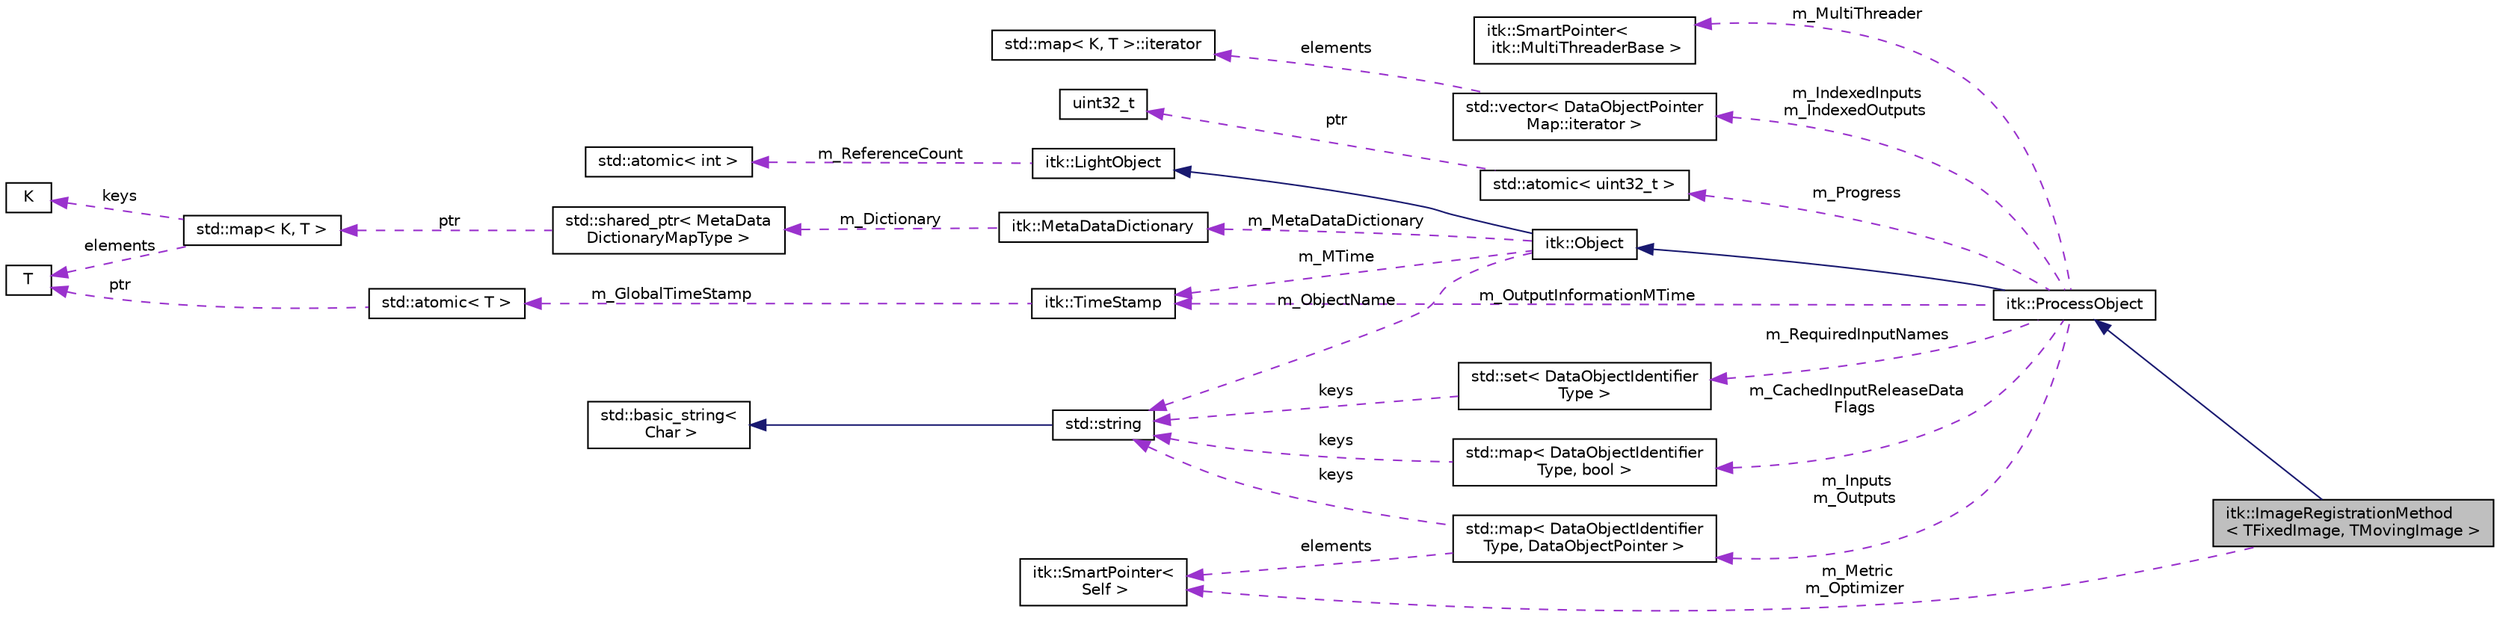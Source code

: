 digraph "itk::ImageRegistrationMethod&lt; TFixedImage, TMovingImage &gt;"
{
 // LATEX_PDF_SIZE
  edge [fontname="Helvetica",fontsize="10",labelfontname="Helvetica",labelfontsize="10"];
  node [fontname="Helvetica",fontsize="10",shape=record];
  rankdir="LR";
  Node1 [label="itk::ImageRegistrationMethod\l\< TFixedImage, TMovingImage \>",height=0.2,width=0.4,color="black", fillcolor="grey75", style="filled", fontcolor="black",tooltip="Base class for Image Registration Methods."];
  Node2 -> Node1 [dir="back",color="midnightblue",fontsize="10",style="solid",fontname="Helvetica"];
  Node2 [label="itk::ProcessObject",height=0.2,width=0.4,color="black", fillcolor="white", style="filled",URL="$classitk_1_1ProcessObject.html",tooltip="The base class for all process objects (source, filters, mappers) in the Insight data processing pipe..."];
  Node3 -> Node2 [dir="back",color="midnightblue",fontsize="10",style="solid",fontname="Helvetica"];
  Node3 [label="itk::Object",height=0.2,width=0.4,color="black", fillcolor="white", style="filled",URL="$classitk_1_1Object.html",tooltip="Base class for most ITK classes."];
  Node4 -> Node3 [dir="back",color="midnightblue",fontsize="10",style="solid",fontname="Helvetica"];
  Node4 [label="itk::LightObject",height=0.2,width=0.4,color="black", fillcolor="white", style="filled",URL="$classitk_1_1LightObject.html",tooltip="Light weight base class for most itk classes."];
  Node5 -> Node4 [dir="back",color="darkorchid3",fontsize="10",style="dashed",label=" m_ReferenceCount" ,fontname="Helvetica"];
  Node5 [label="std::atomic\< int \>",height=0.2,width=0.4,color="black", fillcolor="white", style="filled",tooltip=" "];
  Node6 -> Node3 [dir="back",color="darkorchid3",fontsize="10",style="dashed",label=" m_MTime" ,fontname="Helvetica"];
  Node6 [label="itk::TimeStamp",height=0.2,width=0.4,color="black", fillcolor="white", style="filled",URL="$classitk_1_1TimeStamp.html",tooltip="Generate a unique, increasing time value."];
  Node7 -> Node6 [dir="back",color="darkorchid3",fontsize="10",style="dashed",label=" m_GlobalTimeStamp" ,fontname="Helvetica"];
  Node7 [label="std::atomic\< T \>",height=0.2,width=0.4,color="black", fillcolor="white", style="filled",tooltip=" "];
  Node8 -> Node7 [dir="back",color="darkorchid3",fontsize="10",style="dashed",label=" ptr" ,fontname="Helvetica"];
  Node8 [label="T",height=0.2,width=0.4,color="black", fillcolor="white", style="filled",tooltip=" "];
  Node9 -> Node3 [dir="back",color="darkorchid3",fontsize="10",style="dashed",label=" m_MetaDataDictionary" ,fontname="Helvetica"];
  Node9 [label="itk::MetaDataDictionary",height=0.2,width=0.4,color="black", fillcolor="white", style="filled",URL="$classitk_1_1MetaDataDictionary.html",tooltip="Provides a mechanism for storing a collection of arbitrary data types."];
  Node10 -> Node9 [dir="back",color="darkorchid3",fontsize="10",style="dashed",label=" m_Dictionary" ,fontname="Helvetica"];
  Node10 [label="std::shared_ptr\< MetaData\lDictionaryMapType \>",height=0.2,width=0.4,color="black", fillcolor="white", style="filled",tooltip=" "];
  Node11 -> Node10 [dir="back",color="darkorchid3",fontsize="10",style="dashed",label=" ptr" ,fontname="Helvetica"];
  Node11 [label="std::map\< K, T \>",height=0.2,width=0.4,color="black", fillcolor="white", style="filled",tooltip=" "];
  Node12 -> Node11 [dir="back",color="darkorchid3",fontsize="10",style="dashed",label=" keys" ,fontname="Helvetica"];
  Node12 [label="K",height=0.2,width=0.4,color="black", fillcolor="white", style="filled",tooltip=" "];
  Node8 -> Node11 [dir="back",color="darkorchid3",fontsize="10",style="dashed",label=" elements" ,fontname="Helvetica"];
  Node13 -> Node3 [dir="back",color="darkorchid3",fontsize="10",style="dashed",label=" m_ObjectName" ,fontname="Helvetica"];
  Node13 [label="std::string",height=0.2,width=0.4,color="black", fillcolor="white", style="filled",tooltip=" "];
  Node14 -> Node13 [dir="back",color="midnightblue",fontsize="10",style="solid",fontname="Helvetica"];
  Node14 [label="std::basic_string\<\l Char \>",height=0.2,width=0.4,color="black", fillcolor="white", style="filled",tooltip=" "];
  Node6 -> Node2 [dir="back",color="darkorchid3",fontsize="10",style="dashed",label=" m_OutputInformationMTime" ,fontname="Helvetica"];
  Node15 -> Node2 [dir="back",color="darkorchid3",fontsize="10",style="dashed",label=" m_Inputs\nm_Outputs" ,fontname="Helvetica"];
  Node15 [label="std::map\< DataObjectIdentifier\lType, DataObjectPointer \>",height=0.2,width=0.4,color="black", fillcolor="white", style="filled",tooltip=" "];
  Node13 -> Node15 [dir="back",color="darkorchid3",fontsize="10",style="dashed",label=" keys" ,fontname="Helvetica"];
  Node16 -> Node15 [dir="back",color="darkorchid3",fontsize="10",style="dashed",label=" elements" ,fontname="Helvetica"];
  Node16 [label="itk::SmartPointer\<\l Self \>",height=0.2,width=0.4,color="black", fillcolor="white", style="filled",URL="$classitk_1_1SmartPointer.html",tooltip=" "];
  Node17 -> Node2 [dir="back",color="darkorchid3",fontsize="10",style="dashed",label=" m_IndexedInputs\nm_IndexedOutputs" ,fontname="Helvetica"];
  Node17 [label="std::vector\< DataObjectPointer\lMap::iterator \>",height=0.2,width=0.4,color="black", fillcolor="white", style="filled",tooltip=" "];
  Node18 -> Node17 [dir="back",color="darkorchid3",fontsize="10",style="dashed",label=" elements" ,fontname="Helvetica"];
  Node18 [label="std::map\< K, T \>::iterator",height=0.2,width=0.4,color="black", fillcolor="white", style="filled",tooltip=" "];
  Node19 -> Node2 [dir="back",color="darkorchid3",fontsize="10",style="dashed",label=" m_CachedInputReleaseData\lFlags" ,fontname="Helvetica"];
  Node19 [label="std::map\< DataObjectIdentifier\lType, bool \>",height=0.2,width=0.4,color="black", fillcolor="white", style="filled",tooltip=" "];
  Node13 -> Node19 [dir="back",color="darkorchid3",fontsize="10",style="dashed",label=" keys" ,fontname="Helvetica"];
  Node20 -> Node2 [dir="back",color="darkorchid3",fontsize="10",style="dashed",label=" m_RequiredInputNames" ,fontname="Helvetica"];
  Node20 [label="std::set\< DataObjectIdentifier\lType \>",height=0.2,width=0.4,color="black", fillcolor="white", style="filled",tooltip=" "];
  Node13 -> Node20 [dir="back",color="darkorchid3",fontsize="10",style="dashed",label=" keys" ,fontname="Helvetica"];
  Node21 -> Node2 [dir="back",color="darkorchid3",fontsize="10",style="dashed",label=" m_Progress" ,fontname="Helvetica"];
  Node21 [label="std::atomic\< uint32_t \>",height=0.2,width=0.4,color="black", fillcolor="white", style="filled",tooltip=" "];
  Node22 -> Node21 [dir="back",color="darkorchid3",fontsize="10",style="dashed",label=" ptr" ,fontname="Helvetica"];
  Node22 [label="uint32_t",height=0.2,width=0.4,color="black", fillcolor="white", style="filled",tooltip=" "];
  Node23 -> Node2 [dir="back",color="darkorchid3",fontsize="10",style="dashed",label=" m_MultiThreader" ,fontname="Helvetica"];
  Node23 [label="itk::SmartPointer\<\l itk::MultiThreaderBase \>",height=0.2,width=0.4,color="black", fillcolor="white", style="filled",URL="$classitk_1_1SmartPointer.html",tooltip=" "];
  Node16 -> Node1 [dir="back",color="darkorchid3",fontsize="10",style="dashed",label=" m_Metric\nm_Optimizer" ,fontname="Helvetica"];
}
